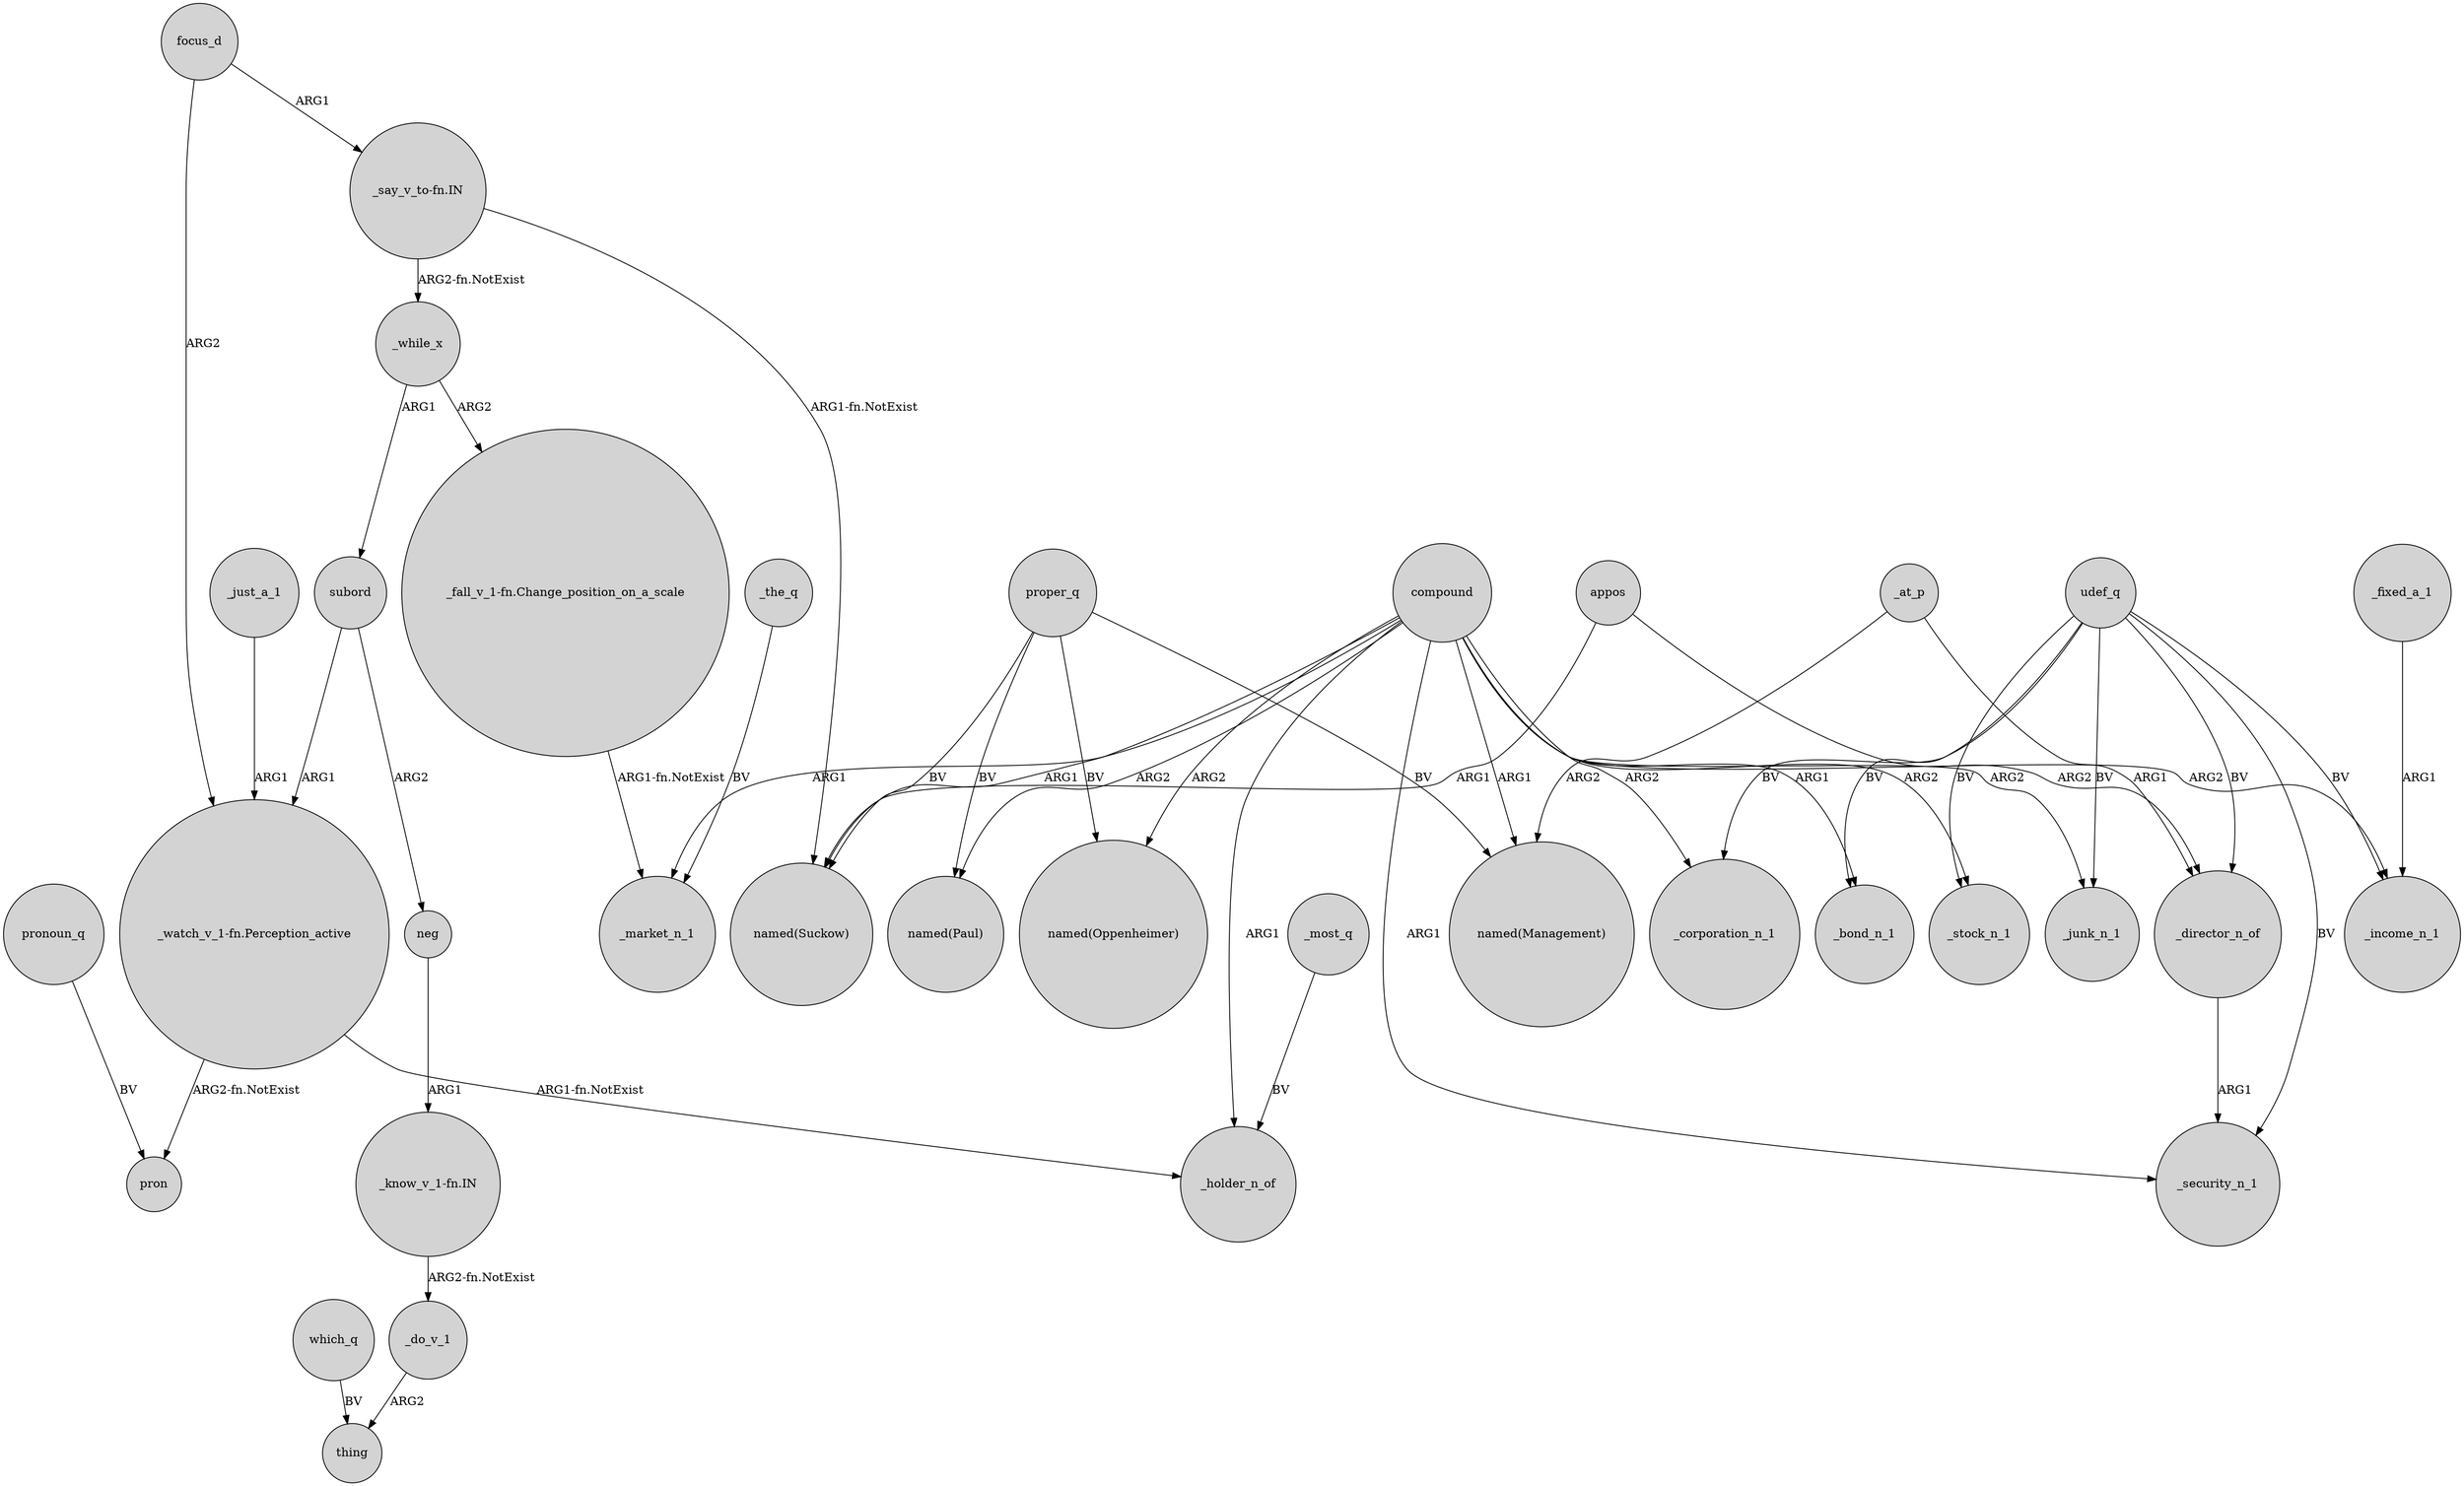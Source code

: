 digraph {
	node [shape=circle style=filled]
	proper_q -> "named(Oppenheimer)" [label=BV]
	compound -> "named(Suckow)" [label=ARG1]
	"_say_v_to-fn.IN" -> _while_x [label="ARG2-fn.NotExist"]
	proper_q -> "named(Management)" [label=BV]
	"_say_v_to-fn.IN" -> "named(Suckow)" [label="ARG1-fn.NotExist"]
	compound -> _bond_n_1 [label=ARG1]
	_while_x -> subord [label=ARG1]
	_at_p -> "named(Management)" [label=ARG2]
	compound -> _corporation_n_1 [label=ARG2]
	compound -> _junk_n_1 [label=ARG2]
	compound -> _holder_n_of [label=ARG1]
	compound -> _security_n_1 [label=ARG1]
	subord -> "_watch_v_1-fn.Perception_active" [label=ARG1]
	_just_a_1 -> "_watch_v_1-fn.Perception_active" [label=ARG1]
	udef_q -> _income_n_1 [label=BV]
	proper_q -> "named(Paul)" [label=BV]
	compound -> _stock_n_1 [label=ARG2]
	udef_q -> _junk_n_1 [label=BV]
	compound -> _income_n_1 [label=ARG2]
	pronoun_q -> pron [label=BV]
	udef_q -> _corporation_n_1 [label=BV]
	compound -> "named(Paul)" [label=ARG2]
	udef_q -> _bond_n_1 [label=BV]
	proper_q -> "named(Suckow)" [label=BV]
	_while_x -> "_fall_v_1-fn.Change_position_on_a_scale" [label=ARG2]
	udef_q -> _stock_n_1 [label=BV]
	udef_q -> _security_n_1 [label=BV]
	"_watch_v_1-fn.Perception_active" -> _holder_n_of [label="ARG1-fn.NotExist"]
	"_fall_v_1-fn.Change_position_on_a_scale" -> _market_n_1 [label="ARG1-fn.NotExist"]
	_at_p -> _director_n_of [label=ARG1]
	neg -> "_know_v_1-fn.IN" [label=ARG1]
	_most_q -> _holder_n_of [label=BV]
	which_q -> thing [label=BV]
	"_watch_v_1-fn.Perception_active" -> pron [label="ARG2-fn.NotExist"]
	"_know_v_1-fn.IN" -> _do_v_1 [label="ARG2-fn.NotExist"]
	focus_d -> "_watch_v_1-fn.Perception_active" [label=ARG2]
	_do_v_1 -> thing [label=ARG2]
	_fixed_a_1 -> _income_n_1 [label=ARG1]
	compound -> "named(Management)" [label=ARG1]
	compound -> _market_n_1 [label=ARG1]
	compound -> "named(Oppenheimer)" [label=ARG2]
	appos -> "named(Suckow)" [label=ARG1]
	_the_q -> _market_n_1 [label=BV]
	appos -> _director_n_of [label=ARG2]
	udef_q -> _director_n_of [label=BV]
	_director_n_of -> _security_n_1 [label=ARG1]
	focus_d -> "_say_v_to-fn.IN" [label=ARG1]
	subord -> neg [label=ARG2]
}
